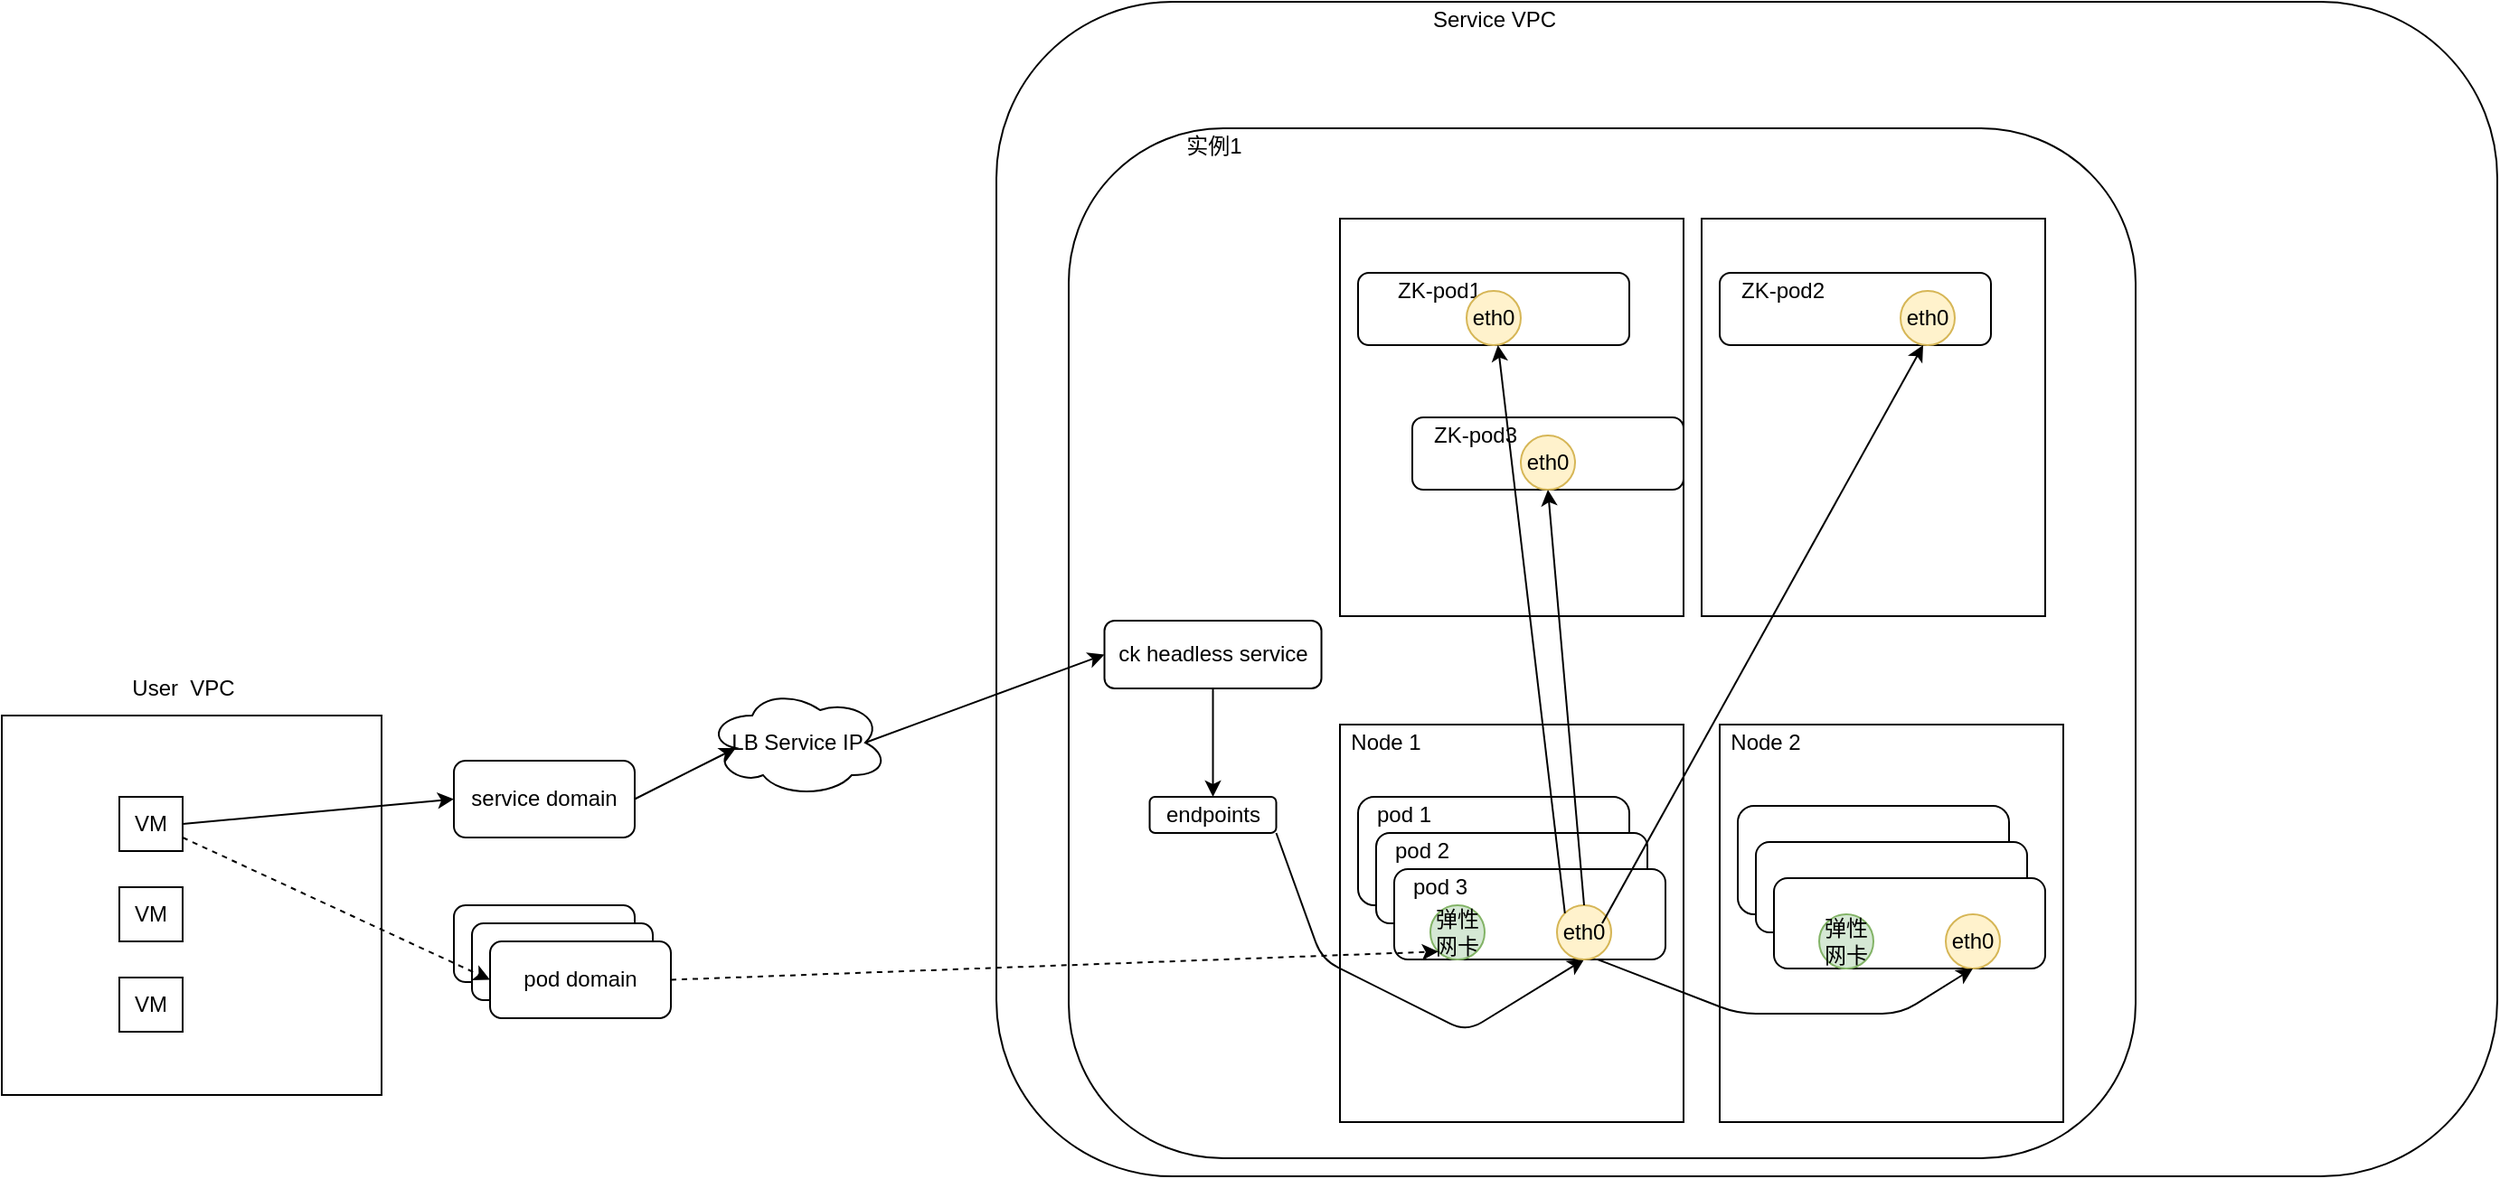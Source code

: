 <mxfile version="14.1.8" type="github">
  <diagram name="Page-1" id="197159a0-c6a4-9194-75a8-e4174976684c">
    <mxGraphModel dx="1483" dy="762" grid="0" gridSize="10" guides="0" tooltips="1" connect="1" arrows="1" fold="1" page="0" pageScale="1.5" pageWidth="1169" pageHeight="826" background="none" math="0" shadow="0">
      <root>
        <mxCell id="0" style=";html=1;" />
        <mxCell id="1" style=";html=1;" parent="0" />
        <mxCell id="jyipp_2WfXr9Q36Wqz55-13" value="" style="rounded=1;whiteSpace=wrap;html=1;" parent="1" vertex="1">
          <mxGeometry x="580" y="100" width="830" height="650" as="geometry" />
        </mxCell>
        <mxCell id="jyipp_2WfXr9Q36Wqz55-45" value="" style="group" parent="1" vertex="1" connectable="0">
          <mxGeometry x="620" y="170" width="590" height="570" as="geometry" />
        </mxCell>
        <mxCell id="jyipp_2WfXr9Q36Wqz55-43" value="" style="rounded=1;whiteSpace=wrap;html=1;" parent="jyipp_2WfXr9Q36Wqz55-45" vertex="1">
          <mxGeometry width="590" height="570" as="geometry" />
        </mxCell>
        <mxCell id="jyipp_2WfXr9Q36Wqz55-44" value="实例1" style="text;html=1;align=center;verticalAlign=middle;resizable=0;points=[];autosize=1;" parent="jyipp_2WfXr9Q36Wqz55-45" vertex="1">
          <mxGeometry x="54.756" width="50" height="20" as="geometry" />
        </mxCell>
        <mxCell id="jyipp_2WfXr9Q36Wqz55-42" value="ck headless service" style="rounded=1;whiteSpace=wrap;html=1;" parent="jyipp_2WfXr9Q36Wqz55-45" vertex="1">
          <mxGeometry x="19.76" y="272.5" width="120" height="37.5" as="geometry" />
        </mxCell>
        <mxCell id="jyipp_2WfXr9Q36Wqz55-21" value="" style="rounded=0;whiteSpace=wrap;html=1;" parent="jyipp_2WfXr9Q36Wqz55-45" vertex="1">
          <mxGeometry x="150" y="330" width="190" height="220" as="geometry" />
        </mxCell>
        <mxCell id="jyipp_2WfXr9Q36Wqz55-23" value="Node 1" style="text;html=1;align=center;verticalAlign=middle;resizable=0;points=[];autosize=1;" parent="jyipp_2WfXr9Q36Wqz55-45" vertex="1">
          <mxGeometry x="150" y="330" width="50" height="20" as="geometry" />
        </mxCell>
        <mxCell id="jyipp_2WfXr9Q36Wqz55-49" value="" style="rounded=0;whiteSpace=wrap;html=1;" parent="jyipp_2WfXr9Q36Wqz55-45" vertex="1">
          <mxGeometry x="150" y="50" width="190" height="220" as="geometry" />
        </mxCell>
        <mxCell id="jyipp_2WfXr9Q36Wqz55-50" value="" style="rounded=1;whiteSpace=wrap;html=1;" parent="jyipp_2WfXr9Q36Wqz55-45" vertex="1">
          <mxGeometry x="160" y="80" width="150" height="40" as="geometry" />
        </mxCell>
        <mxCell id="jyipp_2WfXr9Q36Wqz55-51" value="ZK-pod1" style="text;html=1;strokeColor=none;fillColor=none;align=center;verticalAlign=middle;whiteSpace=wrap;rounded=0;" parent="jyipp_2WfXr9Q36Wqz55-45" vertex="1">
          <mxGeometry x="170" y="80" width="70" height="20" as="geometry" />
        </mxCell>
        <mxCell id="jyipp_2WfXr9Q36Wqz55-52" value="" style="rounded=0;whiteSpace=wrap;html=1;" parent="jyipp_2WfXr9Q36Wqz55-45" vertex="1">
          <mxGeometry x="350" y="50" width="190" height="220" as="geometry" />
        </mxCell>
        <mxCell id="jyipp_2WfXr9Q36Wqz55-53" value="" style="rounded=1;whiteSpace=wrap;html=1;" parent="jyipp_2WfXr9Q36Wqz55-45" vertex="1">
          <mxGeometry x="360" y="80" width="150" height="40" as="geometry" />
        </mxCell>
        <mxCell id="jyipp_2WfXr9Q36Wqz55-54" value="ZK-pod2" style="text;html=1;strokeColor=none;fillColor=none;align=center;verticalAlign=middle;whiteSpace=wrap;rounded=0;" parent="jyipp_2WfXr9Q36Wqz55-45" vertex="1">
          <mxGeometry x="360" y="80" width="70" height="20" as="geometry" />
        </mxCell>
        <mxCell id="jyipp_2WfXr9Q36Wqz55-55" value="" style="rounded=1;whiteSpace=wrap;html=1;" parent="jyipp_2WfXr9Q36Wqz55-45" vertex="1">
          <mxGeometry x="190" y="160" width="150" height="40" as="geometry" />
        </mxCell>
        <mxCell id="jyipp_2WfXr9Q36Wqz55-56" value="ZK-pod3" style="text;html=1;strokeColor=none;fillColor=none;align=center;verticalAlign=middle;whiteSpace=wrap;rounded=0;" parent="jyipp_2WfXr9Q36Wqz55-45" vertex="1">
          <mxGeometry x="190" y="160" width="70" height="20" as="geometry" />
        </mxCell>
        <mxCell id="jyipp_2WfXr9Q36Wqz55-60" value="eth0" style="ellipse;whiteSpace=wrap;html=1;fillColor=#fff2cc;strokeColor=#d6b656;" parent="jyipp_2WfXr9Q36Wqz55-45" vertex="1">
          <mxGeometry x="250" y="170" width="30" height="30" as="geometry" />
        </mxCell>
        <mxCell id="jyipp_2WfXr9Q36Wqz55-61" value="eth0" style="ellipse;whiteSpace=wrap;html=1;fillColor=#fff2cc;strokeColor=#d6b656;" parent="jyipp_2WfXr9Q36Wqz55-45" vertex="1">
          <mxGeometry x="220" y="90" width="30" height="30" as="geometry" />
        </mxCell>
        <mxCell id="jyipp_2WfXr9Q36Wqz55-62" value="eth0" style="ellipse;whiteSpace=wrap;html=1;fillColor=#fff2cc;strokeColor=#d6b656;" parent="jyipp_2WfXr9Q36Wqz55-45" vertex="1">
          <mxGeometry x="460" y="90" width="30" height="30" as="geometry" />
        </mxCell>
        <mxCell id="jyipp_2WfXr9Q36Wqz55-68" value="endpoints" style="rounded=1;whiteSpace=wrap;html=1;" parent="jyipp_2WfXr9Q36Wqz55-45" vertex="1">
          <mxGeometry x="44.76" y="370" width="70" height="20" as="geometry" />
        </mxCell>
        <mxCell id="jyipp_2WfXr9Q36Wqz55-69" value="" style="endArrow=classic;html=1;exitX=0.5;exitY=1;exitDx=0;exitDy=0;entryX=0.5;entryY=0;entryDx=0;entryDy=0;" parent="jyipp_2WfXr9Q36Wqz55-45" source="jyipp_2WfXr9Q36Wqz55-42" target="jyipp_2WfXr9Q36Wqz55-68" edge="1">
          <mxGeometry width="50" height="50" relative="1" as="geometry">
            <mxPoint x="400" y="370" as="sourcePoint" />
            <mxPoint x="450" y="320" as="targetPoint" />
          </mxGeometry>
        </mxCell>
        <mxCell id="jyipp_2WfXr9Q36Wqz55-70" value="" style="endArrow=classic;html=1;entryX=0.5;entryY=1;entryDx=0;entryDy=0;" parent="jyipp_2WfXr9Q36Wqz55-45" target="jyipp_2WfXr9Q36Wqz55-29" edge="1">
          <mxGeometry width="50" height="50" relative="1" as="geometry">
            <mxPoint x="114.76" y="390" as="sourcePoint" />
            <mxPoint x="271" y="440" as="targetPoint" />
            <Array as="points">
              <mxPoint x="140" y="460" />
              <mxPoint x="220" y="500" />
            </Array>
          </mxGeometry>
        </mxCell>
        <mxCell id="jyipp_2WfXr9Q36Wqz55-12" value="" style="whiteSpace=wrap;html=1;aspect=fixed;" parent="1" vertex="1">
          <mxGeometry x="30" y="495" width="210" height="210" as="geometry" />
        </mxCell>
        <mxCell id="jyipp_2WfXr9Q36Wqz55-14" value="Service VPC" style="text;html=1;align=center;verticalAlign=middle;resizable=0;points=[];autosize=1;" parent="1" vertex="1">
          <mxGeometry x="815" y="100" width="80" height="20" as="geometry" />
        </mxCell>
        <mxCell id="jyipp_2WfXr9Q36Wqz55-15" value="User&amp;nbsp; VPC" style="text;html=1;align=center;verticalAlign=middle;resizable=0;points=[];autosize=1;" parent="1" vertex="1">
          <mxGeometry x="95" y="470" width="70" height="20" as="geometry" />
        </mxCell>
        <mxCell id="jyipp_2WfXr9Q36Wqz55-19" value="" style="rounded=1;whiteSpace=wrap;html=1;" parent="1" vertex="1">
          <mxGeometry x="780" y="540" width="150" height="60" as="geometry" />
        </mxCell>
        <mxCell id="jyipp_2WfXr9Q36Wqz55-20" value="" style="rounded=1;whiteSpace=wrap;html=1;" parent="1" vertex="1">
          <mxGeometry x="790" y="560" width="150" height="50" as="geometry" />
        </mxCell>
        <mxCell id="jyipp_2WfXr9Q36Wqz55-22" value="" style="rounded=0;whiteSpace=wrap;html=1;" parent="1" vertex="1">
          <mxGeometry x="980" y="500" width="190" height="220" as="geometry" />
        </mxCell>
        <mxCell id="jyipp_2WfXr9Q36Wqz55-24" value="pod 1" style="text;html=1;align=center;verticalAlign=middle;resizable=0;points=[];autosize=1;" parent="1" vertex="1">
          <mxGeometry x="780" y="540" width="50" height="20" as="geometry" />
        </mxCell>
        <mxCell id="jyipp_2WfXr9Q36Wqz55-25" value="pod 2" style="text;html=1;align=center;verticalAlign=middle;resizable=0;points=[];autosize=1;" parent="1" vertex="1">
          <mxGeometry x="790" y="560" width="50" height="20" as="geometry" />
        </mxCell>
        <mxCell id="jyipp_2WfXr9Q36Wqz55-26" value="" style="rounded=1;whiteSpace=wrap;html=1;" parent="1" vertex="1">
          <mxGeometry x="800" y="580" width="150" height="50" as="geometry" />
        </mxCell>
        <mxCell id="jyipp_2WfXr9Q36Wqz55-27" value="pod 3" style="text;html=1;align=center;verticalAlign=middle;resizable=0;points=[];autosize=1;" parent="1" vertex="1">
          <mxGeometry x="800" y="580" width="50" height="20" as="geometry" />
        </mxCell>
        <mxCell id="jyipp_2WfXr9Q36Wqz55-28" value="Node 2" style="text;html=1;align=center;verticalAlign=middle;resizable=0;points=[];autosize=1;" parent="1" vertex="1">
          <mxGeometry x="980" y="500" width="50" height="20" as="geometry" />
        </mxCell>
        <mxCell id="jyipp_2WfXr9Q36Wqz55-29" value="eth0" style="ellipse;whiteSpace=wrap;html=1;fillColor=#fff2cc;strokeColor=#d6b656;" parent="1" vertex="1">
          <mxGeometry x="890" y="600" width="30" height="30" as="geometry" />
        </mxCell>
        <mxCell id="jyipp_2WfXr9Q36Wqz55-30" value="弹性网卡" style="ellipse;whiteSpace=wrap;html=1;fillColor=#d5e8d4;strokeColor=#82b366;" parent="1" vertex="1">
          <mxGeometry x="820" y="600" width="30" height="30" as="geometry" />
        </mxCell>
        <mxCell id="jyipp_2WfXr9Q36Wqz55-32" value="VM" style="rounded=0;whiteSpace=wrap;html=1;" parent="1" vertex="1">
          <mxGeometry x="95" y="540" width="35" height="30" as="geometry" />
        </mxCell>
        <mxCell id="jyipp_2WfXr9Q36Wqz55-33" value="VM" style="rounded=0;whiteSpace=wrap;html=1;" parent="1" vertex="1">
          <mxGeometry x="95" y="590" width="35" height="30" as="geometry" />
        </mxCell>
        <mxCell id="jyipp_2WfXr9Q36Wqz55-34" value="VM" style="rounded=0;whiteSpace=wrap;html=1;" parent="1" vertex="1">
          <mxGeometry x="95" y="640" width="35" height="30" as="geometry" />
        </mxCell>
        <mxCell id="jyipp_2WfXr9Q36Wqz55-35" value="" style="endArrow=classic;html=1;exitX=1;exitY=0.5;exitDx=0;exitDy=0;entryX=0;entryY=0.5;entryDx=0;entryDy=0;" parent="1" source="jyipp_2WfXr9Q36Wqz55-32" target="jyipp_2WfXr9Q36Wqz55-36" edge="1">
          <mxGeometry width="50" height="50" relative="1" as="geometry">
            <mxPoint x="480" y="430" as="sourcePoint" />
            <mxPoint x="280" y="590" as="targetPoint" />
          </mxGeometry>
        </mxCell>
        <mxCell id="jyipp_2WfXr9Q36Wqz55-36" value="service domain" style="rounded=1;whiteSpace=wrap;html=1;" parent="1" vertex="1">
          <mxGeometry x="280" y="520" width="100" height="42.5" as="geometry" />
        </mxCell>
        <mxCell id="jyipp_2WfXr9Q36Wqz55-37" value="pod domain" style="rounded=1;whiteSpace=wrap;html=1;" parent="1" vertex="1">
          <mxGeometry x="280" y="600" width="100" height="42.5" as="geometry" />
        </mxCell>
        <mxCell id="jyipp_2WfXr9Q36Wqz55-38" value="pod domain" style="rounded=1;whiteSpace=wrap;html=1;" parent="1" vertex="1">
          <mxGeometry x="290" y="610" width="100" height="42.5" as="geometry" />
        </mxCell>
        <mxCell id="jyipp_2WfXr9Q36Wqz55-39" value="pod domain" style="rounded=1;whiteSpace=wrap;html=1;" parent="1" vertex="1">
          <mxGeometry x="300" y="620" width="100" height="42.5" as="geometry" />
        </mxCell>
        <mxCell id="jyipp_2WfXr9Q36Wqz55-40" value="LB Service IP" style="ellipse;shape=cloud;whiteSpace=wrap;html=1;" parent="1" vertex="1">
          <mxGeometry x="420" y="480" width="100" height="60" as="geometry" />
        </mxCell>
        <mxCell id="jyipp_2WfXr9Q36Wqz55-41" value="" style="endArrow=classic;html=1;exitX=1;exitY=0.5;exitDx=0;exitDy=0;entryX=0.16;entryY=0.55;entryDx=0;entryDy=0;entryPerimeter=0;" parent="1" source="jyipp_2WfXr9Q36Wqz55-36" target="jyipp_2WfXr9Q36Wqz55-40" edge="1">
          <mxGeometry width="50" height="50" relative="1" as="geometry">
            <mxPoint x="140" y="565" as="sourcePoint" />
            <mxPoint x="290" y="551.25" as="targetPoint" />
          </mxGeometry>
        </mxCell>
        <mxCell id="jyipp_2WfXr9Q36Wqz55-46" value="" style="endArrow=classic;html=1;exitX=0.875;exitY=0.5;exitDx=0;exitDy=0;exitPerimeter=0;entryX=0;entryY=0.5;entryDx=0;entryDy=0;" parent="1" source="jyipp_2WfXr9Q36Wqz55-40" target="jyipp_2WfXr9Q36Wqz55-42" edge="1">
          <mxGeometry width="50" height="50" relative="1" as="geometry">
            <mxPoint x="510" y="550" as="sourcePoint" />
            <mxPoint x="560" y="500" as="targetPoint" />
          </mxGeometry>
        </mxCell>
        <mxCell id="jyipp_2WfXr9Q36Wqz55-47" value="" style="endArrow=classic;html=1;exitX=1;exitY=0.75;exitDx=0;exitDy=0;entryX=0;entryY=0.5;entryDx=0;entryDy=0;dashed=1;" parent="1" source="jyipp_2WfXr9Q36Wqz55-32" target="jyipp_2WfXr9Q36Wqz55-39" edge="1">
          <mxGeometry width="50" height="50" relative="1" as="geometry">
            <mxPoint x="300" y="790" as="sourcePoint" />
            <mxPoint x="350" y="740" as="targetPoint" />
          </mxGeometry>
        </mxCell>
        <mxCell id="jyipp_2WfXr9Q36Wqz55-48" value="" style="endArrow=classic;html=1;exitX=1;exitY=0.5;exitDx=0;exitDy=0;entryX=0;entryY=1;entryDx=0;entryDy=0;dashed=1;" parent="1" source="jyipp_2WfXr9Q36Wqz55-39" target="jyipp_2WfXr9Q36Wqz55-30" edge="1">
          <mxGeometry width="50" height="50" relative="1" as="geometry">
            <mxPoint x="440" y="730" as="sourcePoint" />
            <mxPoint x="649.76" y="658.125" as="targetPoint" />
          </mxGeometry>
        </mxCell>
        <mxCell id="jyipp_2WfXr9Q36Wqz55-57" value="" style="endArrow=classic;html=1;exitX=0.5;exitY=0;exitDx=0;exitDy=0;entryX=0.5;entryY=1;entryDx=0;entryDy=0;" parent="1" source="jyipp_2WfXr9Q36Wqz55-29" target="jyipp_2WfXr9Q36Wqz55-55" edge="1">
          <mxGeometry width="50" height="50" relative="1" as="geometry">
            <mxPoint x="400" y="360" as="sourcePoint" />
            <mxPoint x="450" y="310" as="targetPoint" />
          </mxGeometry>
        </mxCell>
        <mxCell id="jyipp_2WfXr9Q36Wqz55-58" value="" style="endArrow=classic;html=1;exitX=0.5;exitY=0;exitDx=0;exitDy=0;entryX=0.75;entryY=1;entryDx=0;entryDy=0;" parent="1" target="jyipp_2WfXr9Q36Wqz55-53" edge="1">
          <mxGeometry width="50" height="50" relative="1" as="geometry">
            <mxPoint x="915" y="610" as="sourcePoint" />
            <mxPoint x="895" y="380" as="targetPoint" />
          </mxGeometry>
        </mxCell>
        <mxCell id="jyipp_2WfXr9Q36Wqz55-59" value="" style="endArrow=classic;html=1;exitX=0;exitY=0;exitDx=0;exitDy=0;" parent="1" source="jyipp_2WfXr9Q36Wqz55-29" target="jyipp_2WfXr9Q36Wqz55-50" edge="1">
          <mxGeometry width="50" height="50" relative="1" as="geometry">
            <mxPoint x="925" y="620" as="sourcePoint" />
            <mxPoint x="905" y="390" as="targetPoint" />
          </mxGeometry>
        </mxCell>
        <mxCell id="jyipp_2WfXr9Q36Wqz55-63" value="" style="rounded=1;whiteSpace=wrap;html=1;" parent="1" vertex="1">
          <mxGeometry x="990" y="545" width="150" height="60" as="geometry" />
        </mxCell>
        <mxCell id="jyipp_2WfXr9Q36Wqz55-64" value="" style="rounded=1;whiteSpace=wrap;html=1;" parent="1" vertex="1">
          <mxGeometry x="1000" y="565" width="150" height="50" as="geometry" />
        </mxCell>
        <mxCell id="jyipp_2WfXr9Q36Wqz55-65" value="" style="rounded=1;whiteSpace=wrap;html=1;" parent="1" vertex="1">
          <mxGeometry x="1010" y="585" width="150" height="50" as="geometry" />
        </mxCell>
        <mxCell id="jyipp_2WfXr9Q36Wqz55-66" value="eth0" style="ellipse;whiteSpace=wrap;html=1;fillColor=#fff2cc;strokeColor=#d6b656;" parent="1" vertex="1">
          <mxGeometry x="1105" y="605" width="30" height="30" as="geometry" />
        </mxCell>
        <mxCell id="jyipp_2WfXr9Q36Wqz55-67" value="弹性网卡" style="ellipse;whiteSpace=wrap;html=1;fillColor=#d5e8d4;strokeColor=#82b366;" parent="1" vertex="1">
          <mxGeometry x="1035" y="605" width="30" height="30" as="geometry" />
        </mxCell>
        <mxCell id="jyipp_2WfXr9Q36Wqz55-73" value="" style="endArrow=classic;html=1;exitX=0.75;exitY=1;exitDx=0;exitDy=0;" parent="1" source="jyipp_2WfXr9Q36Wqz55-26" edge="1">
          <mxGeometry width="50" height="50" relative="1" as="geometry">
            <mxPoint x="1070" y="685" as="sourcePoint" />
            <mxPoint x="1120" y="635" as="targetPoint" />
            <Array as="points">
              <mxPoint x="990" y="660" />
              <mxPoint x="1080" y="660" />
            </Array>
          </mxGeometry>
        </mxCell>
      </root>
    </mxGraphModel>
  </diagram>
</mxfile>
